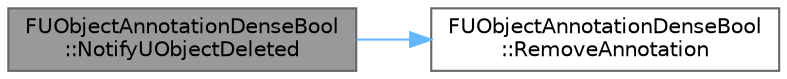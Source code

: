 digraph "FUObjectAnnotationDenseBool::NotifyUObjectDeleted"
{
 // INTERACTIVE_SVG=YES
 // LATEX_PDF_SIZE
  bgcolor="transparent";
  edge [fontname=Helvetica,fontsize=10,labelfontname=Helvetica,labelfontsize=10];
  node [fontname=Helvetica,fontsize=10,shape=box,height=0.2,width=0.4];
  rankdir="LR";
  Node1 [id="Node000001",label="FUObjectAnnotationDenseBool\l::NotifyUObjectDeleted",height=0.2,width=0.4,color="gray40", fillcolor="grey60", style="filled", fontcolor="black",tooltip="Interface for FUObjectAllocator::FUObjectDeleteListener."];
  Node1 -> Node2 [id="edge1_Node000001_Node000002",color="steelblue1",style="solid",tooltip=" "];
  Node2 [id="Node000002",label="FUObjectAnnotationDenseBool\l::RemoveAnnotation",height=0.2,width=0.4,color="grey40", fillcolor="white", style="filled",URL="$d3/d08/classFUObjectAnnotationDenseBool.html#a9fe808caea47954039c74abb1b10d790",tooltip="Removes an annotation from the annotation list."];
}
